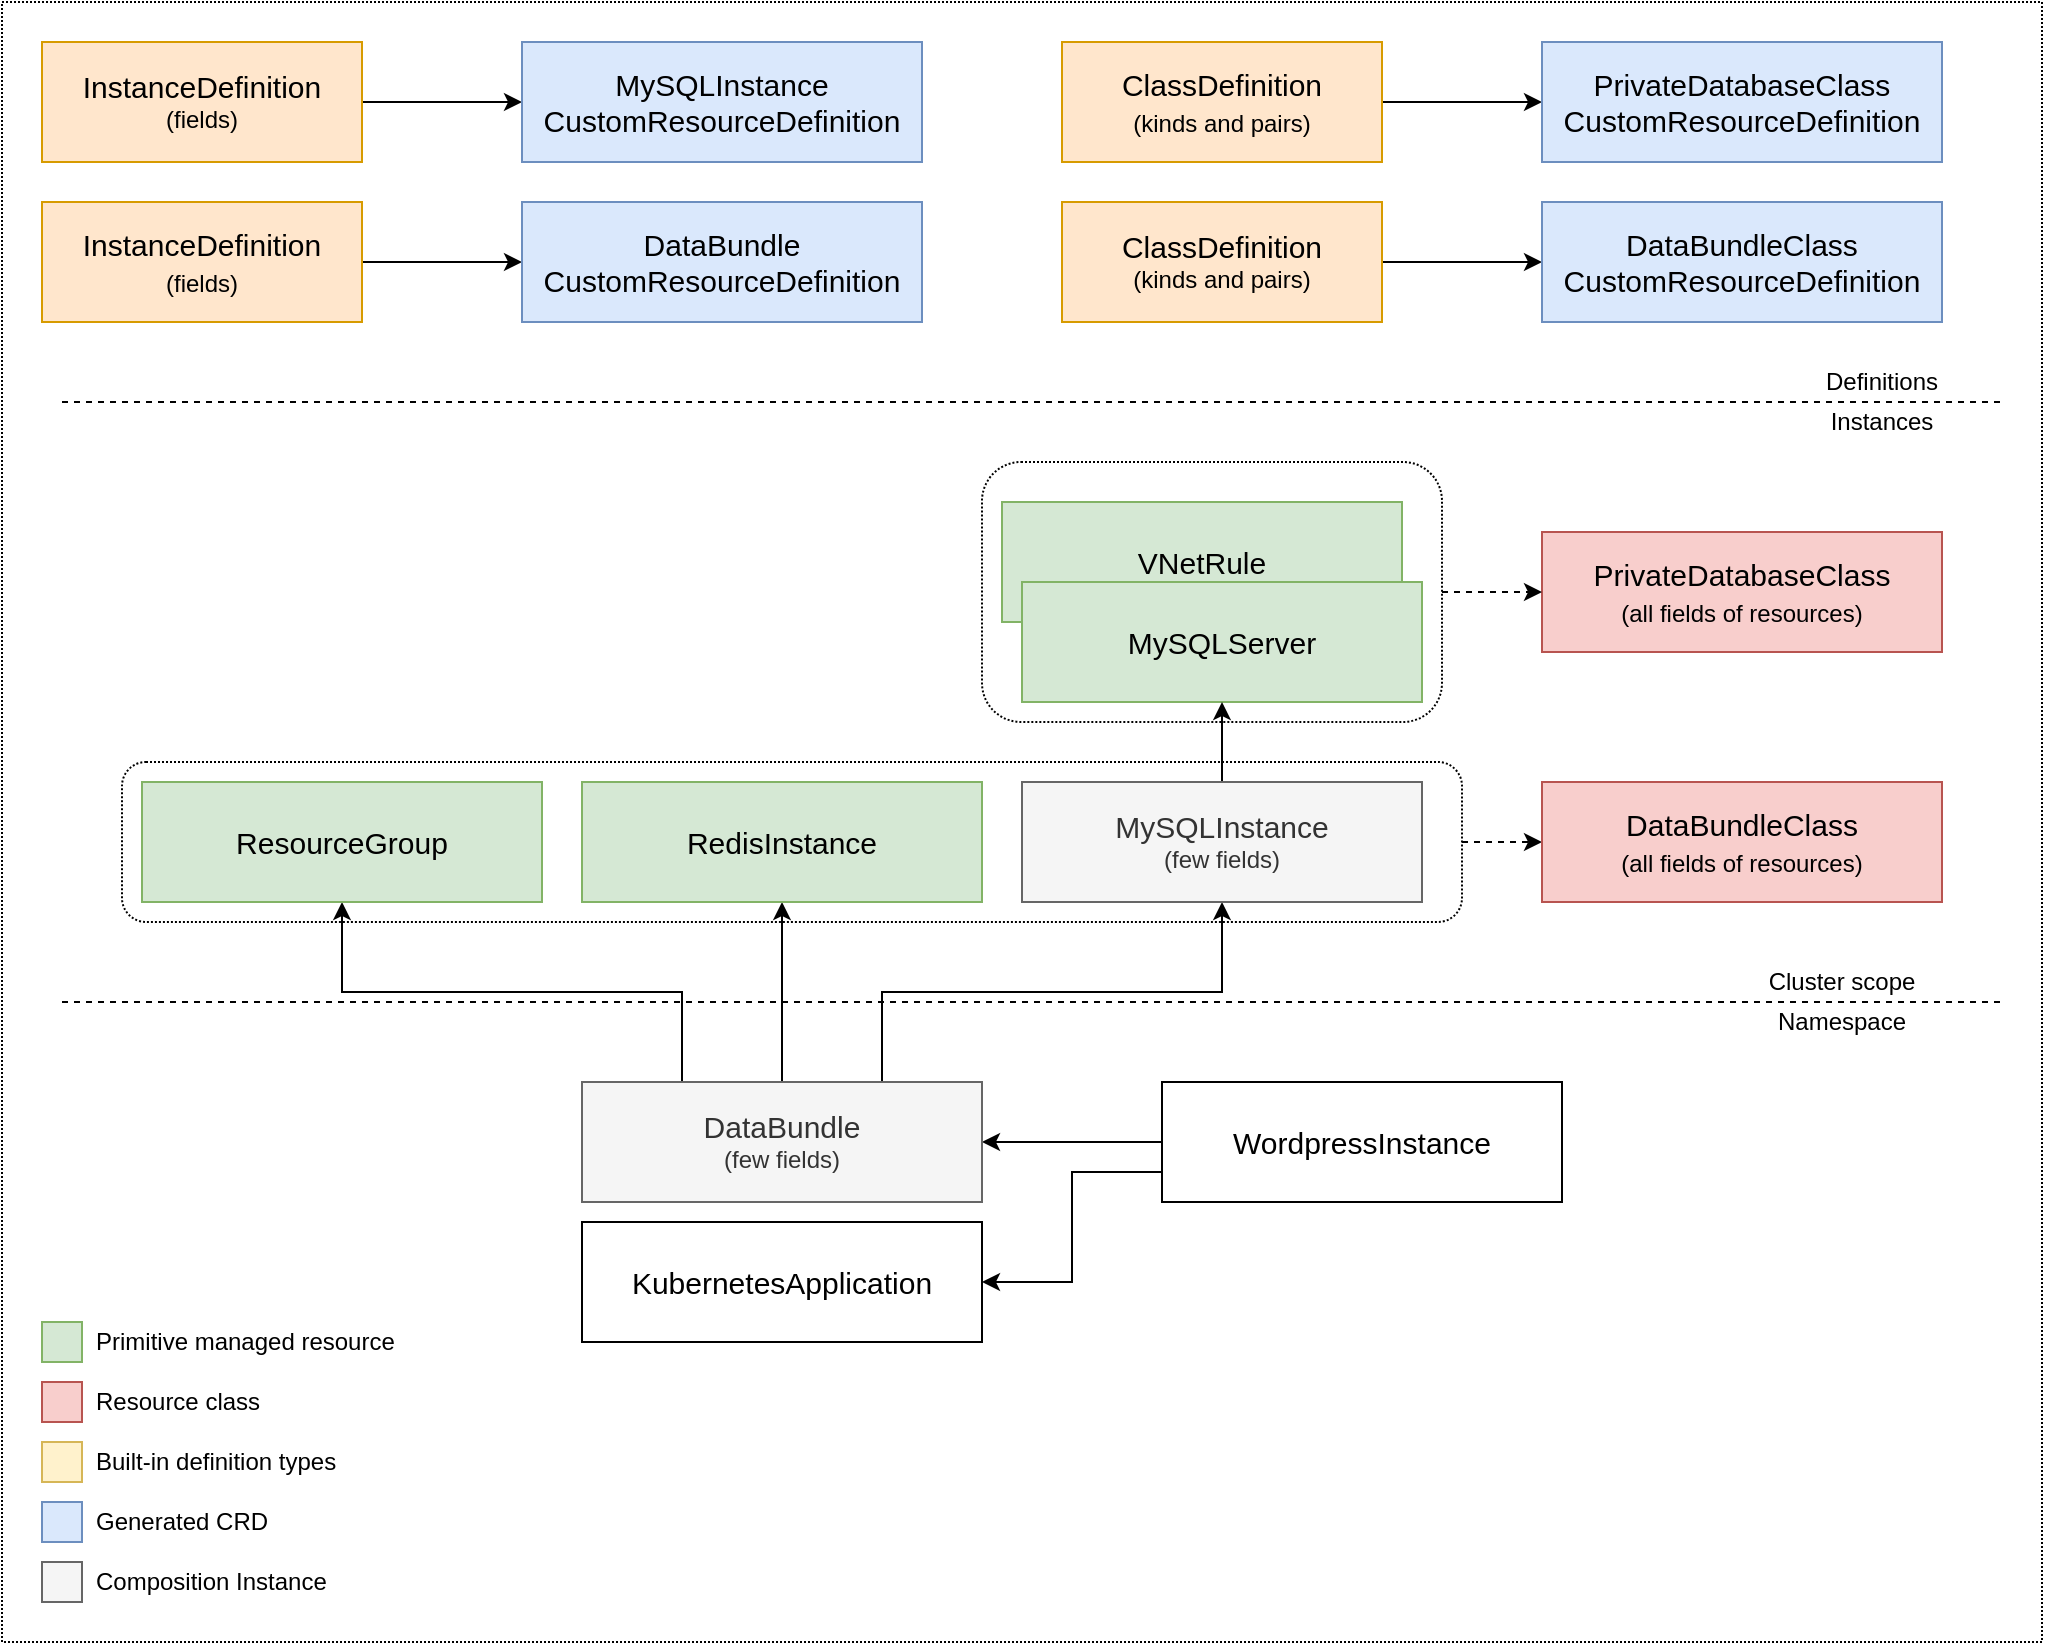 <mxfile version="12.8.4" type="device"><diagram id="DUa3qiv5Z1ec6-luUVc6" name="Page-1"><mxGraphModel dx="1828" dy="1009" grid="1" gridSize="10" guides="1" tooltips="1" connect="1" arrows="1" fold="1" page="1" pageScale="1" pageWidth="850" pageHeight="1100" math="0" shadow="0"><root><mxCell id="0"/><mxCell id="1" parent="0"/><mxCell id="KaNd3CULuC5oZrqCrGvB-115" value="" style="rounded=0;whiteSpace=wrap;html=1;dashed=1;dashPattern=1 1;align=left;fillColor=none;" vertex="1" parent="1"><mxGeometry x="50" y="280" width="1020" height="820" as="geometry"/></mxCell><mxCell id="KaNd3CULuC5oZrqCrGvB-111" style="edgeStyle=orthogonalEdgeStyle;rounded=0;orthogonalLoop=1;jettySize=auto;html=1;exitX=1;exitY=0.5;exitDx=0;exitDy=0;entryX=0;entryY=0.5;entryDx=0;entryDy=0;dashed=1;" edge="1" parent="1" source="KaNd3CULuC5oZrqCrGvB-110" target="KaNd3CULuC5oZrqCrGvB-109"><mxGeometry relative="1" as="geometry"/></mxCell><mxCell id="KaNd3CULuC5oZrqCrGvB-110" value="" style="rounded=1;whiteSpace=wrap;html=1;align=left;fillColor=none;dashed=1;dashPattern=1 1;" vertex="1" parent="1"><mxGeometry x="110" y="660" width="670" height="80" as="geometry"/></mxCell><mxCell id="KaNd3CULuC5oZrqCrGvB-9" value="" style="edgeStyle=orthogonalEdgeStyle;rounded=0;orthogonalLoop=1;jettySize=auto;html=1;" edge="1" parent="1" source="KaNd3CULuC5oZrqCrGvB-10" target="KaNd3CULuC5oZrqCrGvB-11"><mxGeometry relative="1" as="geometry"/></mxCell><mxCell id="KaNd3CULuC5oZrqCrGvB-10" value="&lt;div&gt;&lt;font style=&quot;font-size: 15px&quot;&gt;InstanceDefinition&lt;/font&gt;&lt;/div&gt;&lt;div&gt;&lt;font style=&quot;font-size: 12px&quot;&gt;(fields)&lt;br&gt;&lt;/font&gt;&lt;/div&gt;" style="rounded=0;whiteSpace=wrap;html=1;fillColor=#ffe6cc;strokeColor=#d79b00;" vertex="1" parent="1"><mxGeometry x="70" y="300" width="160" height="60" as="geometry"/></mxCell><mxCell id="KaNd3CULuC5oZrqCrGvB-11" value="&lt;div&gt;&lt;font style=&quot;font-size: 15px&quot;&gt;MySQLInstance&lt;/font&gt;&lt;/div&gt;&lt;div&gt;&lt;font style=&quot;font-size: 15px&quot;&gt;CustomResourceDefinition&lt;br&gt;&lt;/font&gt;&lt;/div&gt;" style="rounded=0;whiteSpace=wrap;html=1;fillColor=#dae8fc;strokeColor=#6c8ebf;" vertex="1" parent="1"><mxGeometry x="310" y="300" width="200" height="60" as="geometry"/></mxCell><mxCell id="KaNd3CULuC5oZrqCrGvB-12" value="" style="edgeStyle=orthogonalEdgeStyle;rounded=0;orthogonalLoop=1;jettySize=auto;html=1;" edge="1" parent="1" source="KaNd3CULuC5oZrqCrGvB-13" target="KaNd3CULuC5oZrqCrGvB-14"><mxGeometry relative="1" as="geometry"/></mxCell><mxCell id="KaNd3CULuC5oZrqCrGvB-13" value="&lt;div&gt;&lt;font style=&quot;font-size: 15px&quot;&gt;ClassDefinition&lt;/font&gt;&lt;br&gt;&lt;font style=&quot;font-size: 15px&quot;&gt;&lt;font style=&quot;font-size: 12px&quot;&gt;(kinds and pairs)&lt;/font&gt;&lt;/font&gt;&lt;/div&gt;" style="rounded=0;whiteSpace=wrap;html=1;fillColor=#ffe6cc;strokeColor=#d79b00;" vertex="1" parent="1"><mxGeometry x="580" y="300" width="160" height="60" as="geometry"/></mxCell><mxCell id="KaNd3CULuC5oZrqCrGvB-14" value="&lt;div&gt;&lt;font style=&quot;font-size: 15px&quot;&gt;PrivateDatabaseClass&lt;/font&gt;&lt;/div&gt;&lt;div&gt;&lt;font style=&quot;font-size: 15px&quot;&gt;CustomResourceDefinition&lt;br&gt;&lt;/font&gt;&lt;/div&gt;" style="rounded=0;whiteSpace=wrap;html=1;fillColor=#dae8fc;strokeColor=#6c8ebf;" vertex="1" parent="1"><mxGeometry x="820" y="300" width="200" height="60" as="geometry"/></mxCell><mxCell id="KaNd3CULuC5oZrqCrGvB-15" value="" style="edgeStyle=orthogonalEdgeStyle;rounded=0;orthogonalLoop=1;jettySize=auto;html=1;" edge="1" parent="1" source="KaNd3CULuC5oZrqCrGvB-16" target="KaNd3CULuC5oZrqCrGvB-17"><mxGeometry relative="1" as="geometry"/></mxCell><mxCell id="KaNd3CULuC5oZrqCrGvB-16" value="&lt;font style=&quot;font-size: 15px&quot;&gt;ClassDefinition&lt;/font&gt;&lt;font style=&quot;font-size: 12px&quot;&gt;&lt;br&gt;(kinds and pairs)&lt;/font&gt;" style="rounded=0;whiteSpace=wrap;html=1;fillColor=#ffe6cc;strokeColor=#d79b00;" vertex="1" parent="1"><mxGeometry x="580" y="380" width="160" height="60" as="geometry"/></mxCell><mxCell id="KaNd3CULuC5oZrqCrGvB-17" value="&lt;div&gt;&lt;font style=&quot;font-size: 15px&quot;&gt;DataBundleClass&lt;/font&gt;&lt;/div&gt;&lt;div&gt;&lt;font style=&quot;font-size: 15px&quot;&gt;CustomResourceDefinition&lt;br&gt;&lt;/font&gt;&lt;/div&gt;" style="rounded=0;whiteSpace=wrap;html=1;fillColor=#dae8fc;strokeColor=#6c8ebf;" vertex="1" parent="1"><mxGeometry x="820" y="380" width="200" height="60" as="geometry"/></mxCell><mxCell id="KaNd3CULuC5oZrqCrGvB-18" value="" style="endArrow=none;dashed=1;html=1;" edge="1" parent="1"><mxGeometry width="50" height="50" relative="1" as="geometry"><mxPoint x="80" y="780" as="sourcePoint"/><mxPoint x="1050" y="780" as="targetPoint"/></mxGeometry></mxCell><mxCell id="KaNd3CULuC5oZrqCrGvB-19" value="Cluster scope" style="text;html=1;strokeColor=none;fillColor=none;align=center;verticalAlign=middle;whiteSpace=wrap;rounded=0;" vertex="1" parent="1"><mxGeometry x="930" y="760" width="80" height="20" as="geometry"/></mxCell><mxCell id="KaNd3CULuC5oZrqCrGvB-20" value="Namespace" style="text;html=1;strokeColor=none;fillColor=none;align=center;verticalAlign=middle;whiteSpace=wrap;rounded=0;" vertex="1" parent="1"><mxGeometry x="930" y="780" width="80" height="20" as="geometry"/></mxCell><mxCell id="KaNd3CULuC5oZrqCrGvB-70" style="edgeStyle=orthogonalEdgeStyle;rounded=0;orthogonalLoop=1;jettySize=auto;html=1;exitX=0;exitY=0.75;exitDx=0;exitDy=0;entryX=1;entryY=0.5;entryDx=0;entryDy=0;" edge="1" parent="1" source="KaNd3CULuC5oZrqCrGvB-22" target="KaNd3CULuC5oZrqCrGvB-25"><mxGeometry relative="1" as="geometry"/></mxCell><mxCell id="KaNd3CULuC5oZrqCrGvB-71" style="edgeStyle=orthogonalEdgeStyle;rounded=0;orthogonalLoop=1;jettySize=auto;html=1;exitX=0;exitY=0.5;exitDx=0;exitDy=0;entryX=1;entryY=0.5;entryDx=0;entryDy=0;" edge="1" parent="1" source="KaNd3CULuC5oZrqCrGvB-22" target="KaNd3CULuC5oZrqCrGvB-23"><mxGeometry relative="1" as="geometry"/></mxCell><mxCell id="KaNd3CULuC5oZrqCrGvB-22" value="&lt;div&gt;&lt;font style=&quot;font-size: 15px&quot;&gt;WordpressInstance&lt;/font&gt;&lt;/div&gt;" style="rounded=0;whiteSpace=wrap;html=1;" vertex="1" parent="1"><mxGeometry x="630" y="820" width="200" height="60" as="geometry"/></mxCell><mxCell id="KaNd3CULuC5oZrqCrGvB-65" style="edgeStyle=orthogonalEdgeStyle;rounded=0;orthogonalLoop=1;jettySize=auto;html=1;exitX=0.25;exitY=0;exitDx=0;exitDy=0;entryX=0.5;entryY=1;entryDx=0;entryDy=0;" edge="1" parent="1" source="KaNd3CULuC5oZrqCrGvB-23" target="KaNd3CULuC5oZrqCrGvB-29"><mxGeometry relative="1" as="geometry"/></mxCell><mxCell id="KaNd3CULuC5oZrqCrGvB-96" style="edgeStyle=orthogonalEdgeStyle;rounded=0;orthogonalLoop=1;jettySize=auto;html=1;exitX=0.5;exitY=0;exitDx=0;exitDy=0;entryX=0.5;entryY=1;entryDx=0;entryDy=0;" edge="1" parent="1" source="KaNd3CULuC5oZrqCrGvB-23" target="KaNd3CULuC5oZrqCrGvB-92"><mxGeometry relative="1" as="geometry"/></mxCell><mxCell id="KaNd3CULuC5oZrqCrGvB-97" style="edgeStyle=orthogonalEdgeStyle;rounded=0;orthogonalLoop=1;jettySize=auto;html=1;exitX=0.75;exitY=0;exitDx=0;exitDy=0;entryX=0.5;entryY=1;entryDx=0;entryDy=0;" edge="1" parent="1" source="KaNd3CULuC5oZrqCrGvB-23" target="KaNd3CULuC5oZrqCrGvB-89"><mxGeometry relative="1" as="geometry"/></mxCell><mxCell id="KaNd3CULuC5oZrqCrGvB-25" value="&lt;font style=&quot;font-size: 15px&quot;&gt;KubernetesApplication&lt;/font&gt;" style="rounded=0;whiteSpace=wrap;html=1;" vertex="1" parent="1"><mxGeometry x="340" y="890" width="200" height="60" as="geometry"/></mxCell><mxCell id="KaNd3CULuC5oZrqCrGvB-29" value="&lt;font style=&quot;font-size: 15px&quot;&gt;ResourceGroup&lt;/font&gt;" style="rounded=0;whiteSpace=wrap;html=1;fillColor=#d5e8d4;strokeColor=#82b366;" vertex="1" parent="1"><mxGeometry x="120" y="670" width="200" height="60" as="geometry"/></mxCell><mxCell id="KaNd3CULuC5oZrqCrGvB-32" value="&lt;font style=&quot;font-size: 15px&quot;&gt;PrivateDatabaseClass&lt;br&gt;&lt;font style=&quot;font-size: 12px&quot;&gt;(all fields of resources)&lt;/font&gt;&lt;br&gt;&lt;/font&gt;" style="rounded=0;whiteSpace=wrap;html=1;fillColor=#f8cecc;strokeColor=#b85450;" vertex="1" parent="1"><mxGeometry x="820" y="545" width="200" height="60" as="geometry"/></mxCell><mxCell id="KaNd3CULuC5oZrqCrGvB-34" value="" style="endArrow=none;dashed=1;html=1;" edge="1" parent="1"><mxGeometry width="50" height="50" relative="1" as="geometry"><mxPoint x="80" y="480" as="sourcePoint"/><mxPoint x="1050" y="480" as="targetPoint"/></mxGeometry></mxCell><mxCell id="KaNd3CULuC5oZrqCrGvB-35" value="Definitions" style="text;html=1;strokeColor=none;fillColor=none;align=center;verticalAlign=middle;whiteSpace=wrap;rounded=0;" vertex="1" parent="1"><mxGeometry x="950" y="460" width="80" height="20" as="geometry"/></mxCell><mxCell id="KaNd3CULuC5oZrqCrGvB-36" value="Instances" style="text;html=1;strokeColor=none;fillColor=none;align=center;verticalAlign=middle;whiteSpace=wrap;rounded=0;" vertex="1" parent="1"><mxGeometry x="950" y="480" width="80" height="20" as="geometry"/></mxCell><mxCell id="KaNd3CULuC5oZrqCrGvB-30" value="&lt;font style=&quot;font-size: 15px&quot;&gt;VNetRule&lt;/font&gt;" style="rounded=0;whiteSpace=wrap;html=1;fillColor=#d5e8d4;strokeColor=#82b366;" vertex="1" parent="1"><mxGeometry x="550" y="530" width="200" height="60" as="geometry"/></mxCell><mxCell id="KaNd3CULuC5oZrqCrGvB-28" value="&lt;font style=&quot;font-size: 15px&quot;&gt;MySQLServer&lt;/font&gt;" style="rounded=0;whiteSpace=wrap;html=1;fillColor=#d5e8d4;strokeColor=#82b366;" vertex="1" parent="1"><mxGeometry x="560" y="570" width="200" height="60" as="geometry"/></mxCell><mxCell id="KaNd3CULuC5oZrqCrGvB-72" value="" style="whiteSpace=wrap;html=1;aspect=fixed;fillColor=#d5e8d4;strokeColor=#82b366;" vertex="1" parent="1"><mxGeometry x="70" y="940" width="20" height="20" as="geometry"/></mxCell><mxCell id="KaNd3CULuC5oZrqCrGvB-73" value="" style="whiteSpace=wrap;html=1;aspect=fixed;fillColor=#f8cecc;strokeColor=#b85450;" vertex="1" parent="1"><mxGeometry x="70" y="970" width="20" height="20" as="geometry"/></mxCell><mxCell id="KaNd3CULuC5oZrqCrGvB-74" value="" style="whiteSpace=wrap;html=1;aspect=fixed;fillColor=#dae8fc;strokeColor=#6c8ebf;" vertex="1" parent="1"><mxGeometry x="70" y="1030" width="20" height="20" as="geometry"/></mxCell><mxCell id="KaNd3CULuC5oZrqCrGvB-75" value="" style="whiteSpace=wrap;html=1;aspect=fixed;fillColor=#f5f5f5;strokeColor=#666666;fontColor=#333333;" vertex="1" parent="1"><mxGeometry x="70" y="1060" width="20" height="20" as="geometry"/></mxCell><mxCell id="KaNd3CULuC5oZrqCrGvB-76" value="" style="whiteSpace=wrap;html=1;aspect=fixed;fillColor=#fff2cc;strokeColor=#d6b656;" vertex="1" parent="1"><mxGeometry x="70" y="1000" width="20" height="20" as="geometry"/></mxCell><mxCell id="KaNd3CULuC5oZrqCrGvB-82" value="Primitive managed resource" style="text;html=1;strokeColor=none;fillColor=none;align=left;verticalAlign=middle;whiteSpace=wrap;rounded=0;" vertex="1" parent="1"><mxGeometry x="95" y="940" width="155" height="20" as="geometry"/></mxCell><mxCell id="KaNd3CULuC5oZrqCrGvB-83" value="Resource class" style="text;html=1;strokeColor=none;fillColor=none;align=left;verticalAlign=middle;whiteSpace=wrap;rounded=0;" vertex="1" parent="1"><mxGeometry x="95" y="970" width="120" height="20" as="geometry"/></mxCell><mxCell id="KaNd3CULuC5oZrqCrGvB-86" value="Built-in definition types" style="text;html=1;strokeColor=none;fillColor=none;align=left;verticalAlign=middle;whiteSpace=wrap;rounded=0;" vertex="1" parent="1"><mxGeometry x="95" y="1000" width="130" height="20" as="geometry"/></mxCell><mxCell id="KaNd3CULuC5oZrqCrGvB-87" value="Generated CRD" style="text;html=1;strokeColor=none;fillColor=none;align=left;verticalAlign=middle;whiteSpace=wrap;rounded=0;" vertex="1" parent="1"><mxGeometry x="95" y="1030" width="120" height="20" as="geometry"/></mxCell><mxCell id="KaNd3CULuC5oZrqCrGvB-88" value="Composition Instance" style="text;html=1;strokeColor=none;fillColor=none;align=left;verticalAlign=middle;whiteSpace=wrap;rounded=0;" vertex="1" parent="1"><mxGeometry x="95" y="1060" width="135" height="20" as="geometry"/></mxCell><mxCell id="KaNd3CULuC5oZrqCrGvB-90" style="edgeStyle=orthogonalEdgeStyle;rounded=0;orthogonalLoop=1;jettySize=auto;html=1;exitX=0.5;exitY=0;exitDx=0;exitDy=0;entryX=0.5;entryY=1;entryDx=0;entryDy=0;" edge="1" parent="1" source="KaNd3CULuC5oZrqCrGvB-89" target="KaNd3CULuC5oZrqCrGvB-28"><mxGeometry relative="1" as="geometry"/></mxCell><mxCell id="KaNd3CULuC5oZrqCrGvB-89" value="&lt;div&gt;&lt;font style=&quot;font-size: 15px&quot;&gt;MySQLInstance&lt;/font&gt;&lt;/div&gt;(few fields)" style="rounded=0;whiteSpace=wrap;html=1;fillColor=#f5f5f5;strokeColor=#666666;fontColor=#333333;" vertex="1" parent="1"><mxGeometry x="560" y="670" width="200" height="60" as="geometry"/></mxCell><mxCell id="KaNd3CULuC5oZrqCrGvB-92" value="&lt;font style=&quot;font-size: 15px&quot;&gt;RedisInstance&lt;/font&gt;" style="rounded=0;whiteSpace=wrap;html=1;fillColor=#d5e8d4;strokeColor=#82b366;" vertex="1" parent="1"><mxGeometry x="340" y="670" width="200" height="60" as="geometry"/></mxCell><mxCell id="KaNd3CULuC5oZrqCrGvB-106" value="" style="edgeStyle=orthogonalEdgeStyle;rounded=0;orthogonalLoop=1;jettySize=auto;html=1;" edge="1" parent="1" source="KaNd3CULuC5oZrqCrGvB-107" target="KaNd3CULuC5oZrqCrGvB-108"><mxGeometry relative="1" as="geometry"/></mxCell><mxCell id="KaNd3CULuC5oZrqCrGvB-107" value="&lt;div&gt;&lt;font style=&quot;font-size: 15px&quot;&gt;InstanceDefinition&lt;/font&gt;&lt;br&gt;&lt;font style=&quot;font-size: 15px&quot;&gt;&lt;font style=&quot;font-size: 12px&quot;&gt;(fields)&lt;/font&gt;&lt;/font&gt;&lt;/div&gt;" style="rounded=0;whiteSpace=wrap;html=1;fillColor=#ffe6cc;strokeColor=#d79b00;" vertex="1" parent="1"><mxGeometry x="70" y="380" width="160" height="60" as="geometry"/></mxCell><mxCell id="KaNd3CULuC5oZrqCrGvB-108" value="&lt;div&gt;&lt;font style=&quot;font-size: 15px&quot;&gt;DataBundle&lt;/font&gt;&lt;/div&gt;&lt;div&gt;&lt;font style=&quot;font-size: 15px&quot;&gt;CustomResourceDefinition&lt;br&gt;&lt;/font&gt;&lt;/div&gt;" style="rounded=0;whiteSpace=wrap;html=1;fillColor=#dae8fc;strokeColor=#6c8ebf;" vertex="1" parent="1"><mxGeometry x="310" y="380" width="200" height="60" as="geometry"/></mxCell><mxCell id="KaNd3CULuC5oZrqCrGvB-109" value="&lt;font style=&quot;font-size: 15px&quot;&gt;DataBundleClass&lt;/font&gt;&lt;br&gt;&lt;font style=&quot;font-size: 15px&quot;&gt;&lt;font style=&quot;font-size: 12px&quot;&gt;(all fields of resources)&lt;/font&gt;&lt;/font&gt;" style="rounded=0;whiteSpace=wrap;html=1;fillColor=#f8cecc;strokeColor=#b85450;" vertex="1" parent="1"><mxGeometry x="820" y="670" width="200" height="60" as="geometry"/></mxCell><mxCell id="KaNd3CULuC5oZrqCrGvB-113" style="edgeStyle=orthogonalEdgeStyle;rounded=0;orthogonalLoop=1;jettySize=auto;html=1;exitX=1;exitY=0.5;exitDx=0;exitDy=0;entryX=0;entryY=0.5;entryDx=0;entryDy=0;dashed=1;" edge="1" parent="1" source="KaNd3CULuC5oZrqCrGvB-112" target="KaNd3CULuC5oZrqCrGvB-32"><mxGeometry relative="1" as="geometry"/></mxCell><mxCell id="KaNd3CULuC5oZrqCrGvB-112" value="" style="rounded=1;whiteSpace=wrap;html=1;align=left;fillColor=none;dashed=1;dashPattern=1 1;" vertex="1" parent="1"><mxGeometry x="540" y="510" width="230" height="130" as="geometry"/></mxCell><mxCell id="KaNd3CULuC5oZrqCrGvB-23" value="&lt;font style=&quot;font-size: 15px&quot;&gt;DataBundle&lt;/font&gt;&lt;br&gt;(few fields)" style="rounded=0;whiteSpace=wrap;html=1;fillColor=#f5f5f5;strokeColor=#666666;fontColor=#333333;" vertex="1" parent="1"><mxGeometry x="340" y="820" width="200" height="60" as="geometry"/></mxCell></root></mxGraphModel></diagram></mxfile>